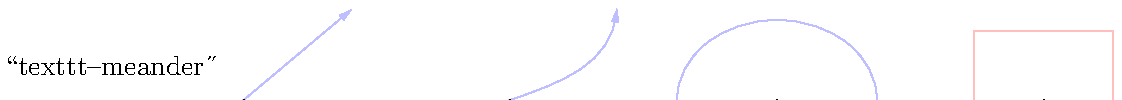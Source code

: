 \documentclass{standalone}
\usepackage{luamplib}
\begin{document}
\mplibtextextlabel{enable}
\begin{mplibcode}
vardef meander expr p = 
  save a, u, v, d, dy; numeric a, u, v, d; pair dy; 
  d = 4 xpart urcorner makepath currentpen; 
  a = arclength p; v = round(a/8d); u = a if v > 1: / v fi;
  if not cycle p: point 0 of p -- fi for t = 0 step u until a-4eps:
    hide(dy := d*unitvector(direction arctime t+1/2u of p of p rotated 90))
    subpath(arctime t of p, arctime t+u-2d of p) of p shifted 3dy
    -- 
    subpath(arctime t+u-2d of p, arctime t+1/2 u of p) of p shifted -dy
    --
    subpath(arctime t+1/2u of p, arctime t+2d of p) of p shifted dy
    --
    subpath(arctime t+2d of p, arctime t+u of p) of p shifted -3dy
    --
  endfor if cycle p: cycle else: point infinity of p fi
enddef;

beginfig(1);
  path r; r = (left {right} .. right rotated 10) scaled 100;
  linejoin := mitered;
  path p[];
  p1 = (left -- right) scaled 50 rotated 40;
  p2 = (left {dir 45} .. right {dir 45}) scaled 50 rotated 40;
  p3 = fullcircle scaled 72 yscaled 4/5;
  p4 = unitsquare shifted -(1/2, 1/2) scaled 50;
  interim labeloffset := 13;
  interim ahangle := 30;
  for i=1, 2, 3, 4:
    drawarrow p[i] shifted (96i, 0) withcolor 3/4[if i=4: red else: blue fi, white];
    draw meander p[i] shifted (96i, 0);
  endfor
  label.ulft("\texttt{meander}", (96, 0));
endfig;
\end{mplibcode}
\end{document}

